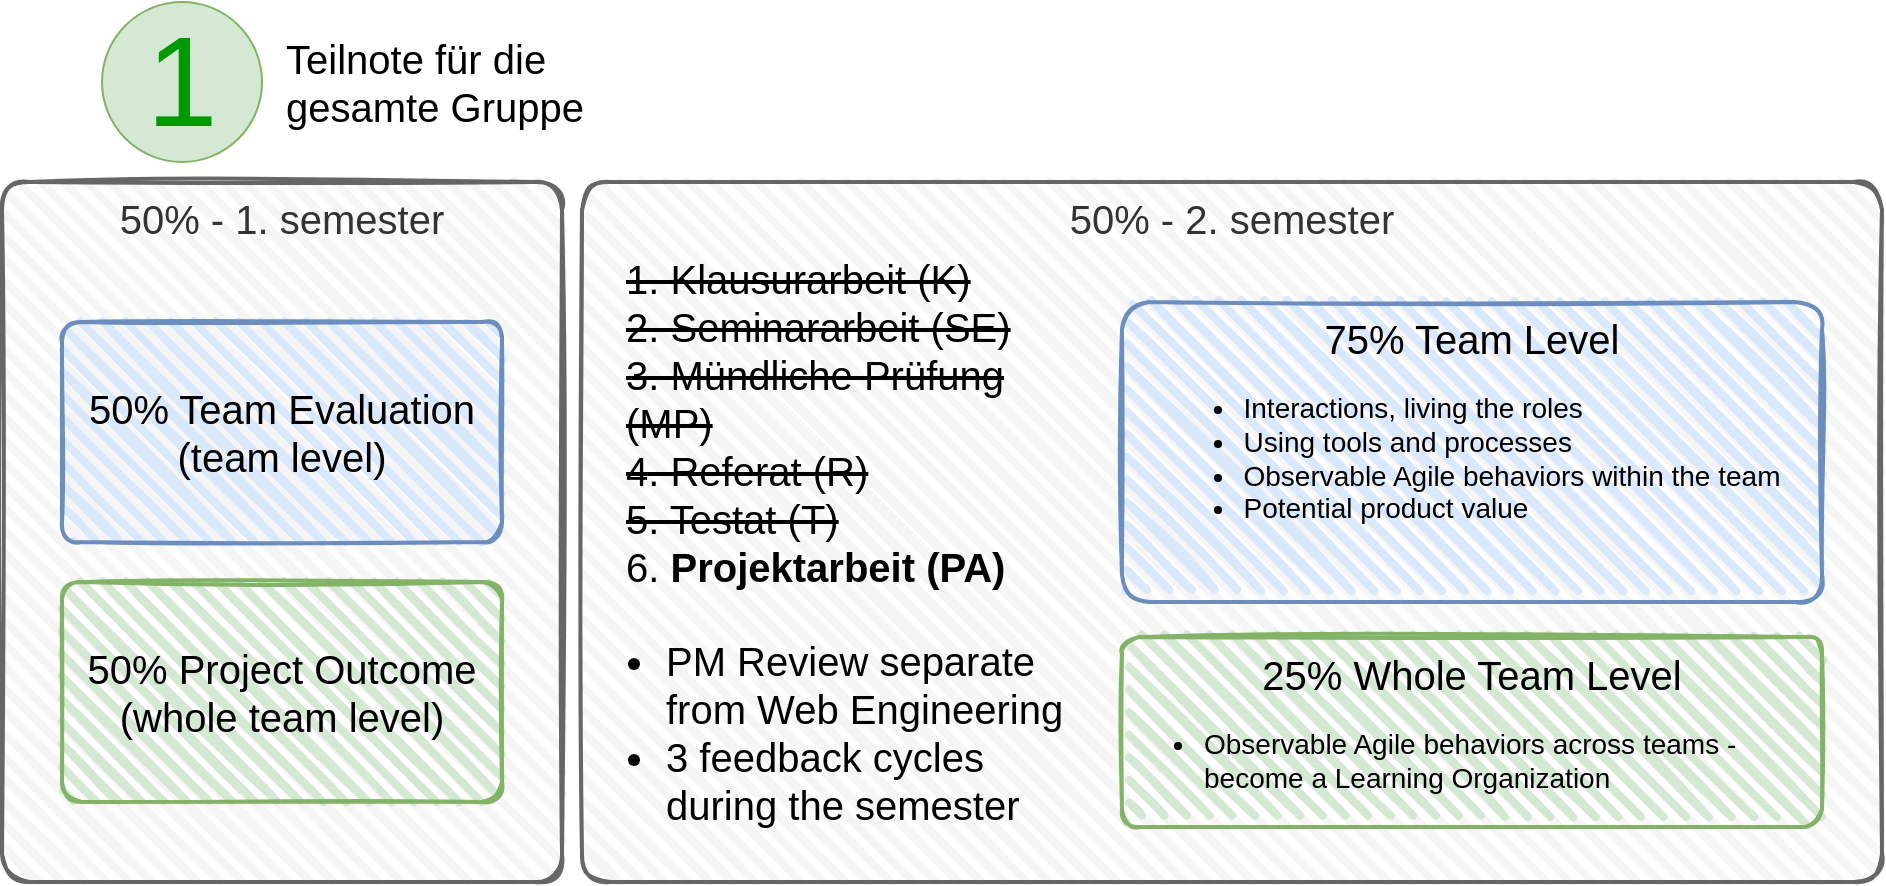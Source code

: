 <mxfile>
    <diagram id="-emcddN00o9NCEMy-clL" name="Page-1">
        <mxGraphModel dx="1033" dy="737" grid="0" gridSize="10" guides="1" tooltips="1" connect="1" arrows="1" fold="1" page="0" pageScale="1" pageWidth="850" pageHeight="1100" math="0" shadow="0">
            <root>
                <mxCell id="0"/>
                <mxCell id="1" parent="0"/>
                <mxCell id="2" value="50% - 1. semester" style="rounded=1;whiteSpace=wrap;html=1;strokeWidth=2;fillWeight=4;hachureGap=8;hachureAngle=45;fillColor=#f5f5f5;sketch=1;fontColor=#333333;strokeColor=#666666;verticalAlign=top;arcSize=5;fontSize=20;" vertex="1" parent="1">
                    <mxGeometry x="100" y="250" width="280" height="350" as="geometry"/>
                </mxCell>
                <mxCell id="3" value="50% - 2. semester" style="rounded=1;whiteSpace=wrap;html=1;strokeWidth=2;fillWeight=4;hachureGap=8;hachureAngle=45;fillColor=#f5f5f5;sketch=1;fontColor=#333333;strokeColor=#666666;verticalAlign=top;arcSize=4;fontSize=20;" vertex="1" parent="1">
                    <mxGeometry x="390" y="250" width="650" height="350" as="geometry"/>
                </mxCell>
                <mxCell id="4" value="50% Project Outcome&lt;br&gt;(whole team level)" style="rounded=1;whiteSpace=wrap;html=1;strokeWidth=2;fillWeight=4;hachureGap=8;hachureAngle=45;fillColor=#d5e8d4;sketch=1;fontSize=20;strokeColor=#82b366;arcSize=9;" vertex="1" parent="1">
                    <mxGeometry x="130" y="450" width="220" height="110" as="geometry"/>
                </mxCell>
                <mxCell id="5" value="50% Team Evaluation&lt;br&gt;(team level)" style="rounded=1;whiteSpace=wrap;html=1;strokeWidth=2;fillWeight=4;hachureGap=8;hachureAngle=45;fillColor=#dae8fc;sketch=1;fontSize=20;strokeColor=#6c8ebf;arcSize=9;" vertex="1" parent="1">
                    <mxGeometry x="130" y="320" width="220" height="110" as="geometry"/>
                </mxCell>
                <mxCell id="7" value="&lt;strike style=&quot;font-size: 20px;&quot;&gt;1. Klausurarbeit (K)&lt;br style=&quot;font-size: 20px;&quot;&gt;2. Seminararbeit (SE)&lt;br style=&quot;font-size: 20px;&quot;&gt;3. Mündliche Prüfung (MP)&lt;br style=&quot;font-size: 20px;&quot;&gt;4. Referat (R)&lt;br style=&quot;font-size: 20px;&quot;&gt;5. Testat (T)&lt;br style=&quot;font-size: 20px;&quot;&gt;&lt;/strike&gt;6. &lt;b style=&quot;font-size: 20px;&quot;&gt;Projektarbeit (PA)&lt;/b&gt;" style="text;whiteSpace=wrap;html=1;fontSize=20;" vertex="1" parent="1">
                    <mxGeometry x="410" y="280" width="195" height="170" as="geometry"/>
                </mxCell>
                <mxCell id="8" value="1" style="ellipse;whiteSpace=wrap;html=1;aspect=fixed;fillColor=#d5e8d4;strokeColor=#82b366;fontSize=64;fontColor=#009900;" vertex="1" parent="1">
                    <mxGeometry x="150" y="160" width="80" height="80" as="geometry"/>
                </mxCell>
                <mxCell id="11" value="Teilnote für die gesamte Gruppe" style="text;html=1;strokeColor=none;fillColor=none;align=left;verticalAlign=middle;whiteSpace=wrap;rounded=0;fontSize=20;fontColor=#000000;" vertex="1" parent="1">
                    <mxGeometry x="240" y="185" width="160" height="30" as="geometry"/>
                </mxCell>
                <mxCell id="12" value="75% Team Level&lt;br&gt;&lt;ul style=&quot;font-size: 14px&quot;&gt;&lt;li style=&quot;text-align: left&quot;&gt;Interactions, living the roles&lt;/li&gt;&lt;li style=&quot;text-align: left&quot;&gt;Using tools and processes&lt;/li&gt;&lt;li style=&quot;text-align: left&quot;&gt;Observable Agile behaviors within the team&lt;/li&gt;&lt;li style=&quot;text-align: left&quot;&gt;Potential product value&lt;/li&gt;&lt;/ul&gt;" style="rounded=1;whiteSpace=wrap;html=1;strokeWidth=2;fillWeight=4;hachureGap=8;hachureAngle=45;fillColor=#dae8fc;sketch=1;fontSize=20;strokeColor=#6c8ebf;arcSize=9;verticalAlign=top;" vertex="1" parent="1">
                    <mxGeometry x="660" y="310" width="350" height="150" as="geometry"/>
                </mxCell>
                <mxCell id="13" value="25% Whole Team Level&lt;span style=&quot;font-size: 14px&quot;&gt;&lt;br&gt;&lt;div style=&quot;text-align: left&quot;&gt;&lt;ul&gt;&lt;li&gt;&lt;span&gt;Observable Agile behaviors across teams - become a Learning Organization&lt;/span&gt;&lt;/li&gt;&lt;/ul&gt;&lt;/div&gt;&lt;/span&gt;" style="rounded=1;whiteSpace=wrap;html=1;strokeWidth=2;fillWeight=4;hachureGap=8;hachureAngle=45;fillColor=#d5e8d4;sketch=1;fontSize=20;strokeColor=#82b366;arcSize=9;verticalAlign=top;" vertex="1" parent="1">
                    <mxGeometry x="660" y="477.5" width="350" height="95" as="geometry"/>
                </mxCell>
                <mxCell id="14" value="&lt;ul style=&quot;font-size: 20px;&quot;&gt;&lt;li style=&quot;font-size: 20px;&quot;&gt;PM Review separate from Web Engineering&lt;/li&gt;&lt;li style=&quot;font-size: 20px;&quot;&gt;3 feedback cycles during the semester&lt;/li&gt;&lt;/ul&gt;" style="text;html=1;strokeColor=none;fillColor=none;align=left;verticalAlign=middle;whiteSpace=wrap;rounded=0;fontSize=20;fontColor=#000000;" vertex="1" parent="1">
                    <mxGeometry x="390" y="490" width="250" height="70" as="geometry"/>
                </mxCell>
            </root>
        </mxGraphModel>
    </diagram>
</mxfile>